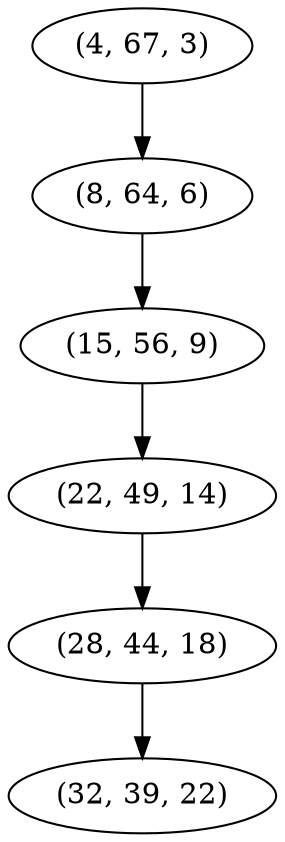 digraph tree {
    "(4, 67, 3)";
    "(8, 64, 6)";
    "(15, 56, 9)";
    "(22, 49, 14)";
    "(28, 44, 18)";
    "(32, 39, 22)";
    "(4, 67, 3)" -> "(8, 64, 6)";
    "(8, 64, 6)" -> "(15, 56, 9)";
    "(15, 56, 9)" -> "(22, 49, 14)";
    "(22, 49, 14)" -> "(28, 44, 18)";
    "(28, 44, 18)" -> "(32, 39, 22)";
}
